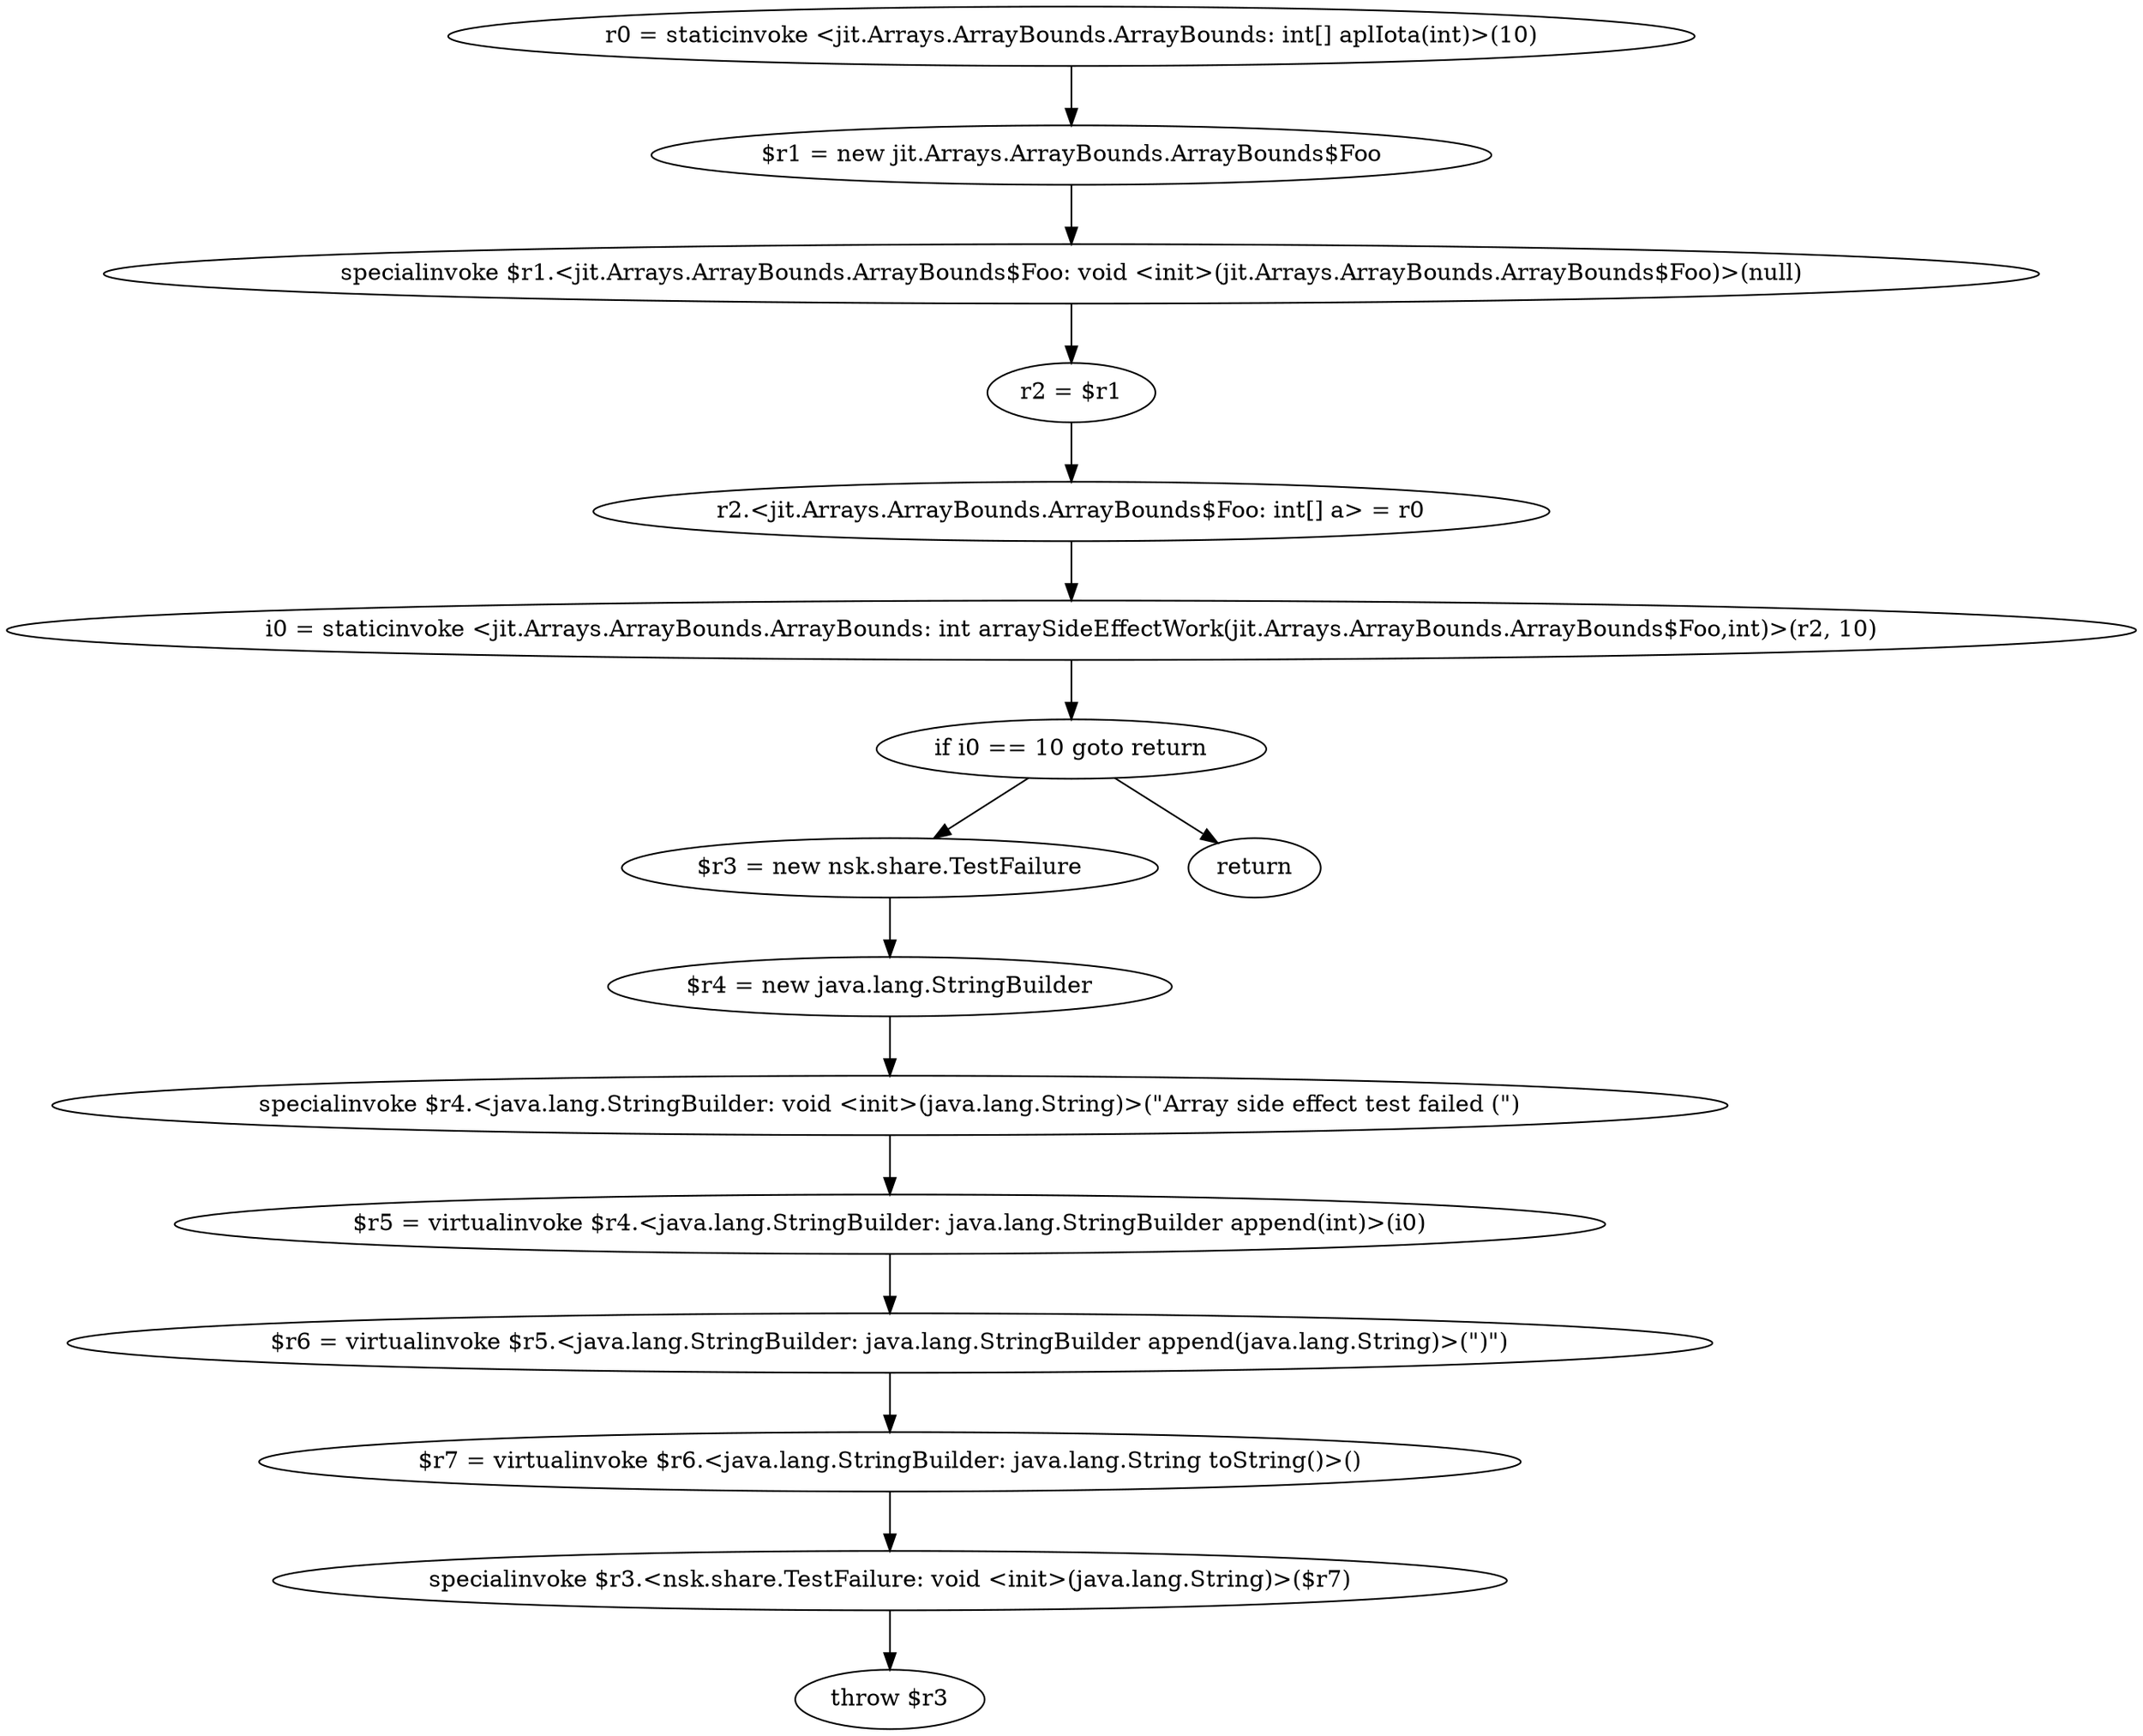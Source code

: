 digraph "unitGraph" {
    "r0 = staticinvoke <jit.Arrays.ArrayBounds.ArrayBounds: int[] aplIota(int)>(10)"
    "$r1 = new jit.Arrays.ArrayBounds.ArrayBounds$Foo"
    "specialinvoke $r1.<jit.Arrays.ArrayBounds.ArrayBounds$Foo: void <init>(jit.Arrays.ArrayBounds.ArrayBounds$Foo)>(null)"
    "r2 = $r1"
    "r2.<jit.Arrays.ArrayBounds.ArrayBounds$Foo: int[] a> = r0"
    "i0 = staticinvoke <jit.Arrays.ArrayBounds.ArrayBounds: int arraySideEffectWork(jit.Arrays.ArrayBounds.ArrayBounds$Foo,int)>(r2, 10)"
    "if i0 == 10 goto return"
    "$r3 = new nsk.share.TestFailure"
    "$r4 = new java.lang.StringBuilder"
    "specialinvoke $r4.<java.lang.StringBuilder: void <init>(java.lang.String)>(\"Array side effect test failed (\")"
    "$r5 = virtualinvoke $r4.<java.lang.StringBuilder: java.lang.StringBuilder append(int)>(i0)"
    "$r6 = virtualinvoke $r5.<java.lang.StringBuilder: java.lang.StringBuilder append(java.lang.String)>(\")\")"
    "$r7 = virtualinvoke $r6.<java.lang.StringBuilder: java.lang.String toString()>()"
    "specialinvoke $r3.<nsk.share.TestFailure: void <init>(java.lang.String)>($r7)"
    "throw $r3"
    "return"
    "r0 = staticinvoke <jit.Arrays.ArrayBounds.ArrayBounds: int[] aplIota(int)>(10)"->"$r1 = new jit.Arrays.ArrayBounds.ArrayBounds$Foo";
    "$r1 = new jit.Arrays.ArrayBounds.ArrayBounds$Foo"->"specialinvoke $r1.<jit.Arrays.ArrayBounds.ArrayBounds$Foo: void <init>(jit.Arrays.ArrayBounds.ArrayBounds$Foo)>(null)";
    "specialinvoke $r1.<jit.Arrays.ArrayBounds.ArrayBounds$Foo: void <init>(jit.Arrays.ArrayBounds.ArrayBounds$Foo)>(null)"->"r2 = $r1";
    "r2 = $r1"->"r2.<jit.Arrays.ArrayBounds.ArrayBounds$Foo: int[] a> = r0";
    "r2.<jit.Arrays.ArrayBounds.ArrayBounds$Foo: int[] a> = r0"->"i0 = staticinvoke <jit.Arrays.ArrayBounds.ArrayBounds: int arraySideEffectWork(jit.Arrays.ArrayBounds.ArrayBounds$Foo,int)>(r2, 10)";
    "i0 = staticinvoke <jit.Arrays.ArrayBounds.ArrayBounds: int arraySideEffectWork(jit.Arrays.ArrayBounds.ArrayBounds$Foo,int)>(r2, 10)"->"if i0 == 10 goto return";
    "if i0 == 10 goto return"->"$r3 = new nsk.share.TestFailure";
    "if i0 == 10 goto return"->"return";
    "$r3 = new nsk.share.TestFailure"->"$r4 = new java.lang.StringBuilder";
    "$r4 = new java.lang.StringBuilder"->"specialinvoke $r4.<java.lang.StringBuilder: void <init>(java.lang.String)>(\"Array side effect test failed (\")";
    "specialinvoke $r4.<java.lang.StringBuilder: void <init>(java.lang.String)>(\"Array side effect test failed (\")"->"$r5 = virtualinvoke $r4.<java.lang.StringBuilder: java.lang.StringBuilder append(int)>(i0)";
    "$r5 = virtualinvoke $r4.<java.lang.StringBuilder: java.lang.StringBuilder append(int)>(i0)"->"$r6 = virtualinvoke $r5.<java.lang.StringBuilder: java.lang.StringBuilder append(java.lang.String)>(\")\")";
    "$r6 = virtualinvoke $r5.<java.lang.StringBuilder: java.lang.StringBuilder append(java.lang.String)>(\")\")"->"$r7 = virtualinvoke $r6.<java.lang.StringBuilder: java.lang.String toString()>()";
    "$r7 = virtualinvoke $r6.<java.lang.StringBuilder: java.lang.String toString()>()"->"specialinvoke $r3.<nsk.share.TestFailure: void <init>(java.lang.String)>($r7)";
    "specialinvoke $r3.<nsk.share.TestFailure: void <init>(java.lang.String)>($r7)"->"throw $r3";
}
